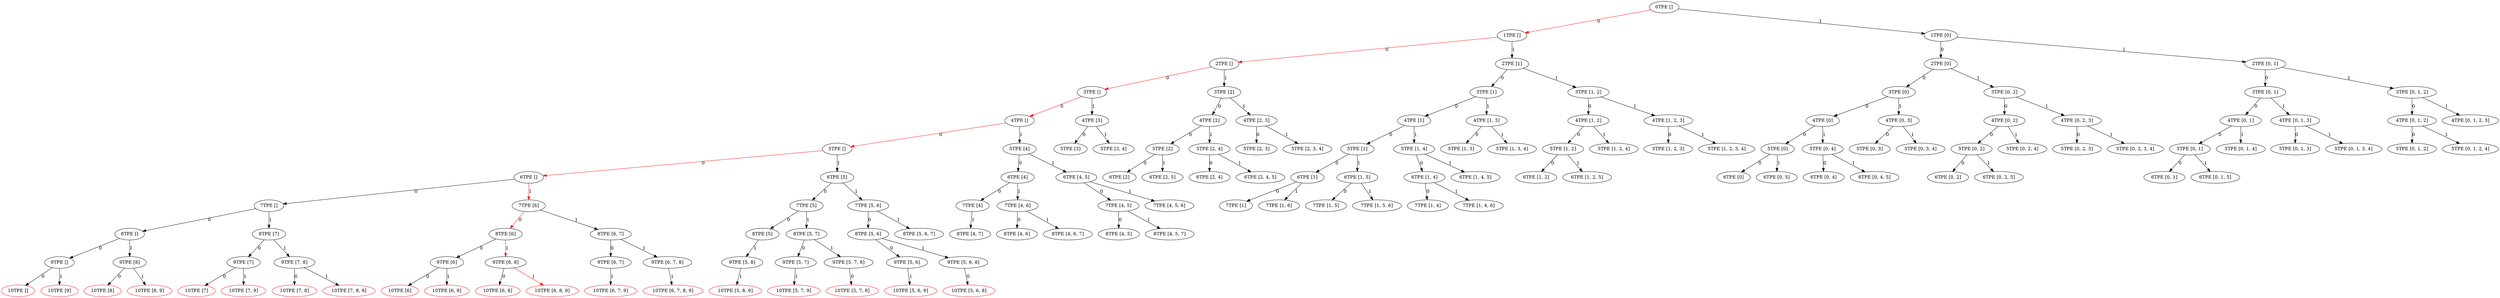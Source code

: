 strict digraph G {
  1 [ label="9TPE []" ];
  2 [ color="red" label="10TPE []" ];
  3 [ color="red" label="10TPE [9]" ];
  4 [ label="8TPE []" ];
  5 [ label="9TPE [8]" ];
  6 [ color="red" label="10TPE [8]" ];
  7 [ color="red" label="10TPE [8, 9]" ];
  8 [ label="7TPE []" ];
  9 [ label="9TPE [7]" ];
  10 [ color="red" label="10TPE [7]" ];
  11 [ color="red" label="10TPE [7, 9]" ];
  12 [ label="8TPE [7]" ];
  13 [ label="9TPE [7, 8]" ];
  14 [ color="red" label="10TPE [7, 8]" ];
  15 [ color="red" label="10TPE [7, 8, 9]" ];
  16 [ label="6TPE []" ];
  17 [ label="9TPE [6]" ];
  18 [ color="red" label="10TPE [6]" ];
  19 [ color="red" label="10TPE [6, 9]" ];
  20 [ label="8TPE [6]" ];
  21 [ label="9TPE [6, 8]" ];
  22 [ color="red" label="10TPE [6, 8]" ];
  23 [ color="red" label="10TPE [6, 8, 9]" ];
  24 [ label="7TPE [6]" ];
  25 [ label="9TPE [6, 7]" ];
  26 [ color="red" label="10TPE [6, 7, 9]" ];
  27 [ label="8TPE [6, 7]" ];
  28 [ label="9TPE [6, 7, 8]" ];
  29 [ color="red" label="10TPE [6, 7, 8, 9]" ];
  30 [ label="5TPE []" ];
  31 [ label="9TPE [5, 8]" ];
  32 [ color="red" label="10TPE [5, 8, 9]" ];
  33 [ label="8TPE [5]" ];
  34 [ label="7TPE [5]" ];
  35 [ label="9TPE [5, 7]" ];
  36 [ color="red" label="10TPE [5, 7, 9]" ];
  37 [ label="8TPE [5, 7]" ];
  38 [ label="9TPE [5, 7, 8]" ];
  39 [ color="red" label="10TPE [5, 7, 8]" ];
  40 [ label="6TPE [5]" ];
  41 [ label="9TPE [5, 6]" ];
  42 [ color="red" label="10TPE [5, 6, 9]" ];
  43 [ label="8TPE [5, 6]" ];
  44 [ label="9TPE [5, 6, 8]" ];
  45 [ color="red" label="10TPE [5, 6, 8]" ];
  46 [ label="7TPE [5, 6]" ];
  47 [ label="8TPE [5, 6, 7]" ];
  48 [ label="4TPE []" ];
  49 [ label="7TPE [4]" ];
  50 [ label="8TPE [4, 7]" ];
  51 [ label="6TPE [4]" ];
  52 [ label="7TPE [4, 6]" ];
  53 [ label="8TPE [4, 6]" ];
  54 [ label="8TPE [4, 6, 7]" ];
  55 [ label="5TPE [4]" ];
  56 [ label="7TPE [4, 5]" ];
  57 [ label="8TPE [4, 5]" ];
  58 [ label="8TPE [4, 5, 7]" ];
  59 [ label="6TPE [4, 5]" ];
  60 [ label="7TPE [4, 5, 6]" ];
  61 [ label="3TPE []" ];
  62 [ label="4TPE [3]" ];
  63 [ label="5TPE [3]" ];
  64 [ label="5TPE [3, 4]" ];
  65 [ label="2TPE []" ];
  66 [ label="5TPE [2]" ];
  67 [ label="6TPE [2]" ];
  68 [ label="6TPE [2, 5]" ];
  69 [ label="4TPE [2]" ];
  70 [ label="5TPE [2, 4]" ];
  71 [ label="6TPE [2, 4]" ];
  72 [ label="6TPE [2, 4, 5]" ];
  73 [ label="3TPE [2]" ];
  74 [ label="4TPE [2, 3]" ];
  75 [ label="5TPE [2, 3]" ];
  76 [ label="5TPE [2, 3, 4]" ];
  77 [ label="1TPE []" ];
  78 [ label="6TPE [1]" ];
  79 [ label="7TPE [1]" ];
  80 [ label="7TPE [1, 6]" ];
  81 [ label="5TPE [1]" ];
  82 [ label="6TPE [1, 5]" ];
  83 [ label="7TPE [1, 5]" ];
  84 [ label="7TPE [1, 5, 6]" ];
  85 [ label="4TPE [1]" ];
  86 [ label="6TPE [1, 4]" ];
  87 [ label="7TPE [1, 4]" ];
  88 [ label="7TPE [1, 4, 6]" ];
  89 [ label="5TPE [1, 4]" ];
  90 [ label="6TPE [1, 4, 5]" ];
  91 [ label="3TPE [1]" ];
  92 [ label="4TPE [1, 3]" ];
  93 [ label="5TPE [1, 3]" ];
  94 [ label="5TPE [1, 3, 4]" ];
  95 [ label="2TPE [1]" ];
  96 [ label="5TPE [1, 2]" ];
  97 [ label="6TPE [1, 2]" ];
  98 [ label="6TPE [1, 2, 5]" ];
  99 [ label="4TPE [1, 2]" ];
  100 [ label="5TPE [1, 2, 4]" ];
  101 [ label="3TPE [1, 2]" ];
  102 [ label="4TPE [1, 2, 3]" ];
  103 [ label="5TPE [1, 2, 3]" ];
  104 [ label="5TPE [1, 2, 3, 4]" ];
  105 [ label="0TPE []" ];
  106 [ label="5TPE [0]" ];
  107 [ label="6TPE [0]" ];
  108 [ label="6TPE [0, 5]" ];
  109 [ label="4TPE [0]" ];
  110 [ label="5TPE [0, 4]" ];
  111 [ label="6TPE [0, 4]" ];
  112 [ label="6TPE [0, 4, 5]" ];
  113 [ label="3TPE [0]" ];
  114 [ label="4TPE [0, 3]" ];
  115 [ label="5TPE [0, 3]" ];
  116 [ label="5TPE [0, 3, 4]" ];
  117 [ label="2TPE [0]" ];
  118 [ label="5TPE [0, 2]" ];
  119 [ label="6TPE [0, 2]" ];
  120 [ label="6TPE [0, 2, 5]" ];
  121 [ label="4TPE [0, 2]" ];
  122 [ label="5TPE [0, 2, 4]" ];
  123 [ label="3TPE [0, 2]" ];
  124 [ label="4TPE [0, 2, 3]" ];
  125 [ label="5TPE [0, 2, 3]" ];
  126 [ label="5TPE [0, 2, 3, 4]" ];
  127 [ label="1TPE [0]" ];
  128 [ label="5TPE [0, 1]" ];
  129 [ label="6TPE [0, 1]" ];
  130 [ label="6TPE [0, 1, 5]" ];
  131 [ label="4TPE [0, 1]" ];
  132 [ label="5TPE [0, 1, 4]" ];
  133 [ label="3TPE [0, 1]" ];
  134 [ label="4TPE [0, 1, 3]" ];
  135 [ label="5TPE [0, 1, 3]" ];
  136 [ label="5TPE [0, 1, 3, 4]" ];
  137 [ label="2TPE [0, 1]" ];
  138 [ label="4TPE [0, 1, 2]" ];
  139 [ label="5TPE [0, 1, 2]" ];
  140 [ label="5TPE [0, 1, 2, 4]" ];
  141 [ label="3TPE [0, 1, 2]" ];
  142 [ label="4TPE [0, 1, 2, 3]" ];
  1 -> 2 [ label="0" ];
  1 -> 3 [ label="1" ];
  4 -> 1 [ label="0" ];
  5 -> 6 [ label="0" ];
  5 -> 7 [ label="1" ];
  4 -> 5 [ label="1" ];
  8 -> 4 [ label="0" ];
  9 -> 10 [ label="0" ];
  9 -> 11 [ label="1" ];
  12 -> 9 [ label="0" ];
  13 -> 14 [ label="0" ];
  13 -> 15 [ label="1" ];
  12 -> 13 [ label="1" ];
  8 -> 12 [ label="1" ];
  16 -> 8 [ label="0" ];
  17 -> 18 [ label="0" ];
  17 -> 19 [ label="1" ];
  20 -> 17 [ label="0" ];
  21 -> 22 [ label="0" ];
  21 -> 23 [ color="red" label="1" ];
  20 -> 21 [ color="red" label="1" ];
  24 -> 20 [ color="red" label="0" ];
  25 -> 26 [ label="1" ];
  27 -> 25 [ label="0" ];
  28 -> 29 [ label="1" ];
  27 -> 28 [ label="1" ];
  24 -> 27 [ label="1" ];
  16 -> 24 [ color="red" label="1" ];
  30 -> 16 [ color="red" label="0" ];
  31 -> 32 [ label="1" ];
  33 -> 31 [ label="1" ];
  34 -> 33 [ label="0" ];
  35 -> 36 [ label="1" ];
  37 -> 35 [ label="0" ];
  38 -> 39 [ label="0" ];
  37 -> 38 [ label="1" ];
  34 -> 37 [ label="1" ];
  40 -> 34 [ label="0" ];
  41 -> 42 [ label="1" ];
  43 -> 41 [ label="0" ];
  44 -> 45 [ label="0" ];
  43 -> 44 [ label="1" ];
  46 -> 43 [ label="0" ];
  46 -> 47 [ label="1" ];
  40 -> 46 [ label="1" ];
  30 -> 40 [ label="1" ];
  48 -> 30 [ color="red" label="0" ];
  49 -> 50 [ label="1" ];
  51 -> 49 [ label="0" ];
  52 -> 53 [ label="0" ];
  52 -> 54 [ label="1" ];
  51 -> 52 [ label="1" ];
  55 -> 51 [ label="0" ];
  56 -> 57 [ label="0" ];
  56 -> 58 [ label="1" ];
  59 -> 56 [ label="0" ];
  59 -> 60 [ label="1" ];
  55 -> 59 [ label="1" ];
  48 -> 55 [ label="1" ];
  61 -> 48 [ color="red" label="0" ];
  62 -> 63 [ label="0" ];
  62 -> 64 [ label="1" ];
  61 -> 62 [ label="1" ];
  65 -> 61 [ color="red" label="0" ];
  66 -> 67 [ label="0" ];
  66 -> 68 [ label="1" ];
  69 -> 66 [ label="0" ];
  70 -> 71 [ label="0" ];
  70 -> 72 [ label="1" ];
  69 -> 70 [ label="1" ];
  73 -> 69 [ label="0" ];
  74 -> 75 [ label="0" ];
  74 -> 76 [ label="1" ];
  73 -> 74 [ label="1" ];
  65 -> 73 [ label="1" ];
  77 -> 65 [ color="red" label="0" ];
  78 -> 79 [ label="0" ];
  78 -> 80 [ label="1" ];
  81 -> 78 [ label="0" ];
  82 -> 83 [ label="0" ];
  82 -> 84 [ label="1" ];
  81 -> 82 [ label="1" ];
  85 -> 81 [ label="0" ];
  86 -> 87 [ label="0" ];
  86 -> 88 [ label="1" ];
  89 -> 86 [ label="0" ];
  89 -> 90 [ label="1" ];
  85 -> 89 [ label="1" ];
  91 -> 85 [ label="0" ];
  92 -> 93 [ label="0" ];
  92 -> 94 [ label="1" ];
  91 -> 92 [ label="1" ];
  95 -> 91 [ label="0" ];
  96 -> 97 [ label="0" ];
  96 -> 98 [ label="1" ];
  99 -> 96 [ label="0" ];
  99 -> 100 [ label="1" ];
  101 -> 99 [ label="0" ];
  102 -> 103 [ label="0" ];
  102 -> 104 [ label="1" ];
  101 -> 102 [ label="1" ];
  95 -> 101 [ label="1" ];
  77 -> 95 [ label="1" ];
  105 -> 77 [ color="red" label="0" ];
  106 -> 107 [ label="0" ];
  106 -> 108 [ label="1" ];
  109 -> 106 [ label="0" ];
  110 -> 111 [ label="0" ];
  110 -> 112 [ label="1" ];
  109 -> 110 [ label="1" ];
  113 -> 109 [ label="0" ];
  114 -> 115 [ label="0" ];
  114 -> 116 [ label="1" ];
  113 -> 114 [ label="1" ];
  117 -> 113 [ label="0" ];
  118 -> 119 [ label="0" ];
  118 -> 120 [ label="1" ];
  121 -> 118 [ label="0" ];
  121 -> 122 [ label="1" ];
  123 -> 121 [ label="0" ];
  124 -> 125 [ label="0" ];
  124 -> 126 [ label="1" ];
  123 -> 124 [ label="1" ];
  117 -> 123 [ label="1" ];
  127 -> 117 [ label="0" ];
  128 -> 129 [ label="0" ];
  128 -> 130 [ label="1" ];
  131 -> 128 [ label="0" ];
  131 -> 132 [ label="1" ];
  133 -> 131 [ label="0" ];
  134 -> 135 [ label="0" ];
  134 -> 136 [ label="1" ];
  133 -> 134 [ label="1" ];
  137 -> 133 [ label="0" ];
  138 -> 139 [ label="0" ];
  138 -> 140 [ label="1" ];
  141 -> 138 [ label="0" ];
  141 -> 142 [ label="1" ];
  137 -> 141 [ label="1" ];
  127 -> 137 [ label="1" ];
  105 -> 127 [ label="1" ];
}
